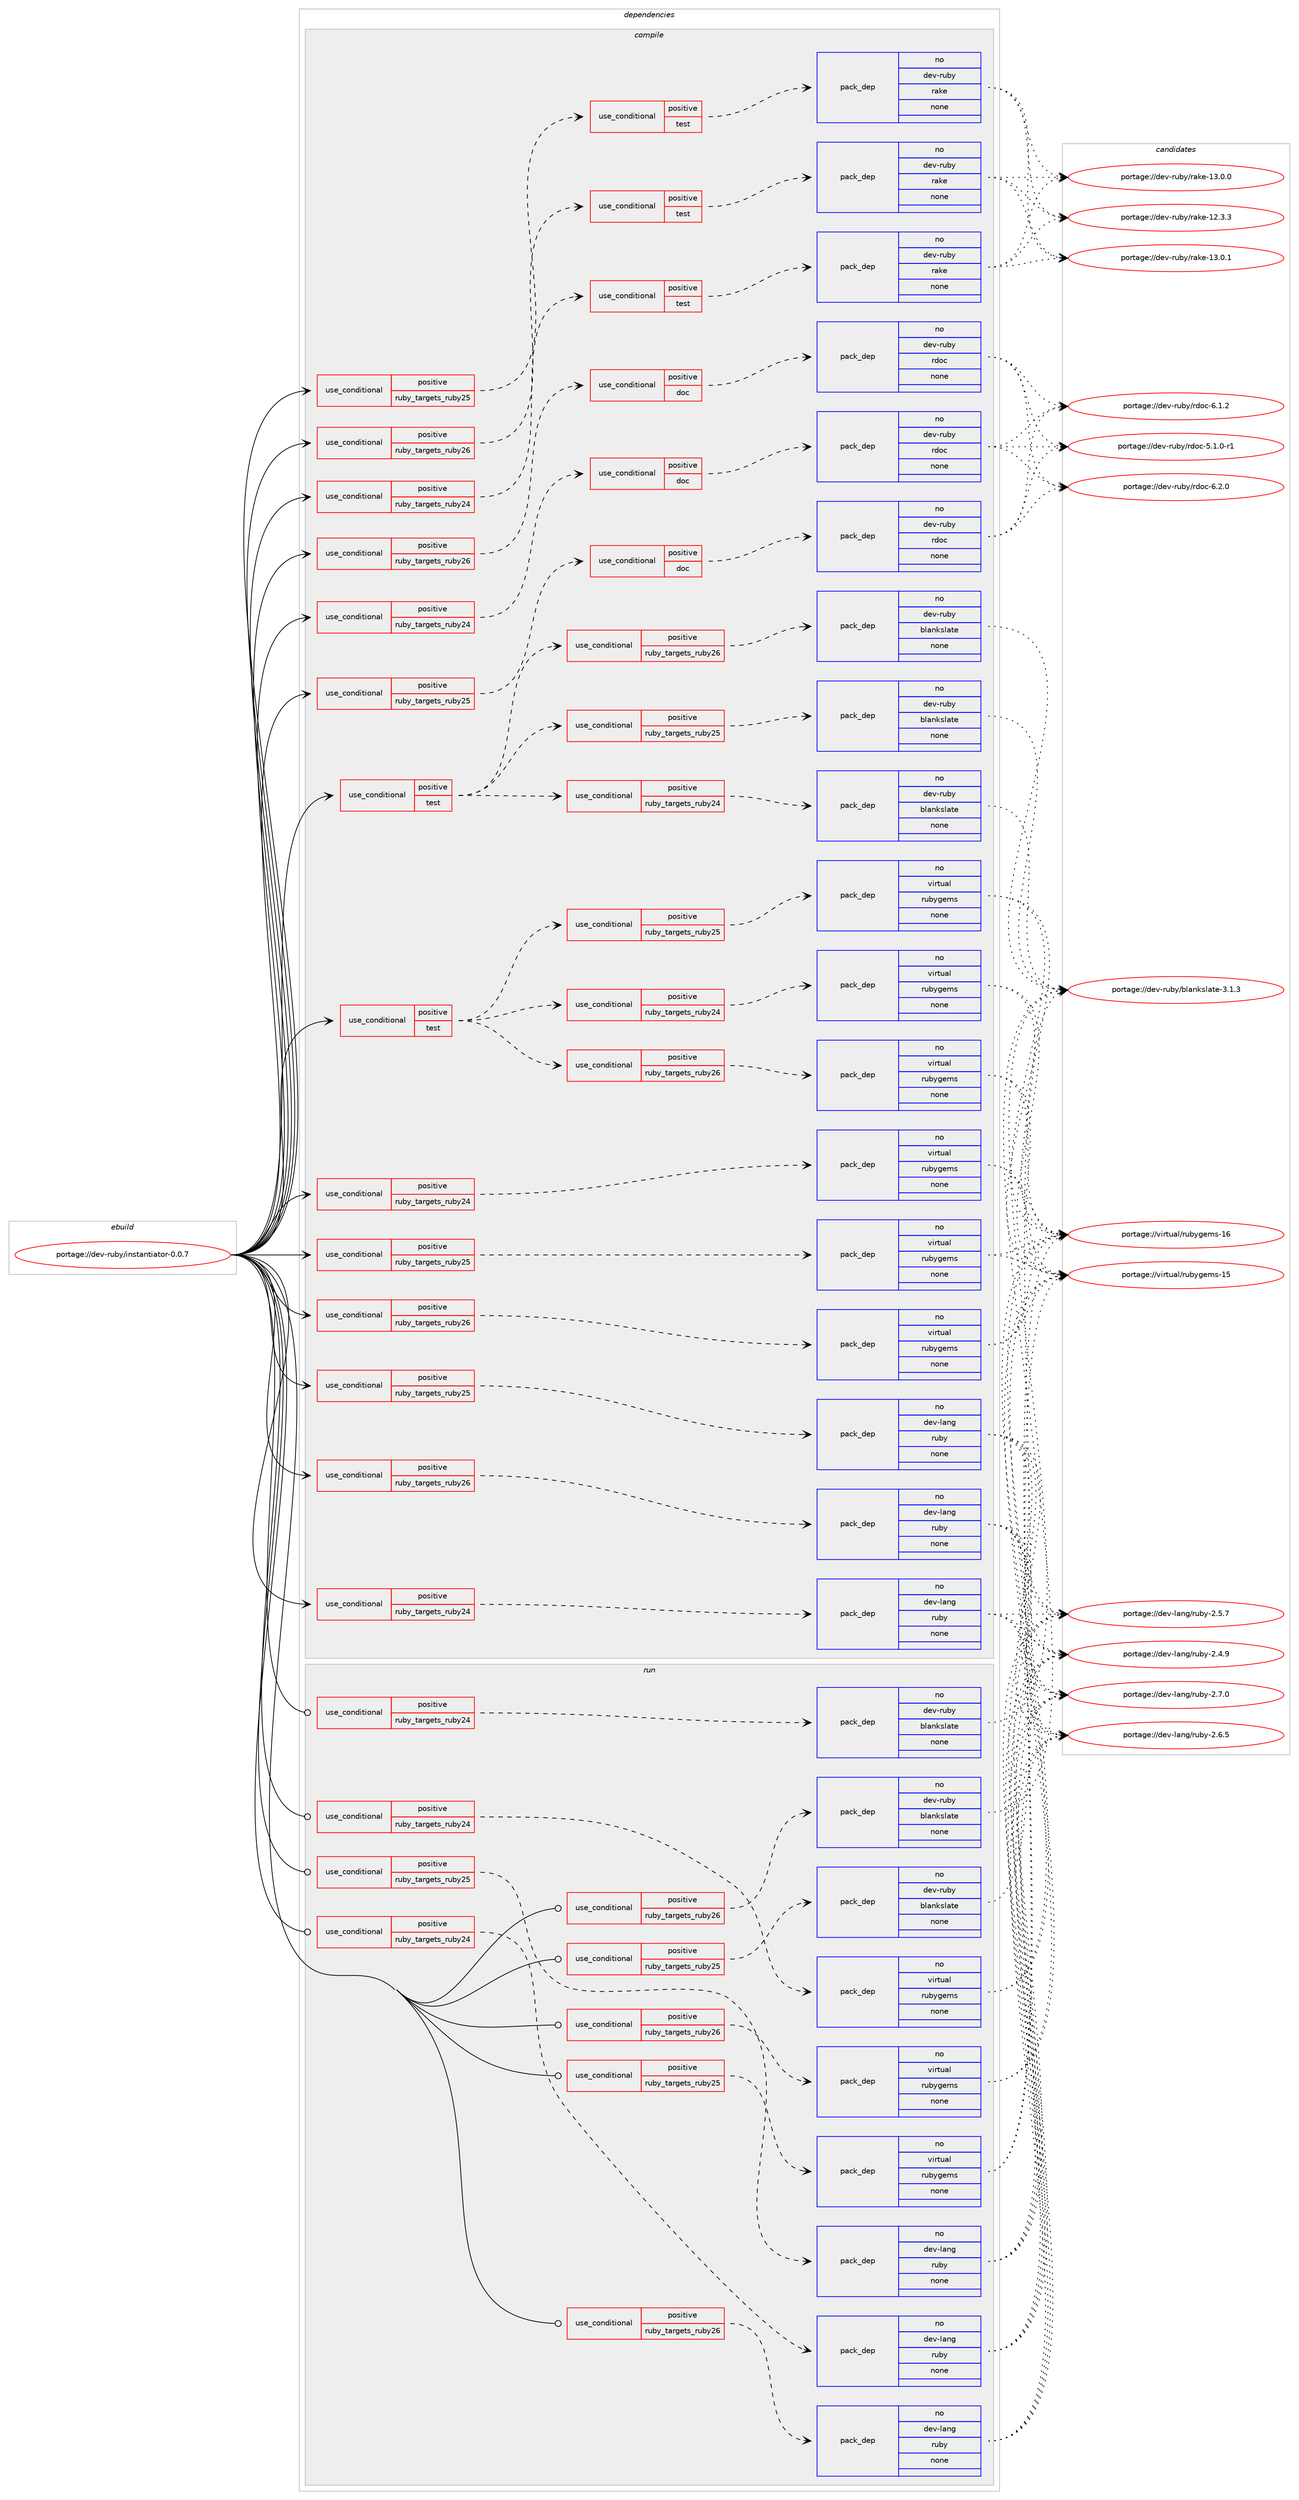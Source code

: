 digraph prolog {

# *************
# Graph options
# *************

newrank=true;
concentrate=true;
compound=true;
graph [rankdir=LR,fontname=Helvetica,fontsize=10,ranksep=1.5];#, ranksep=2.5, nodesep=0.2];
edge  [arrowhead=vee];
node  [fontname=Helvetica,fontsize=10];

# **********
# The ebuild
# **********

subgraph cluster_leftcol {
color=gray;
label=<<i>ebuild</i>>;
id [label="portage://dev-ruby/instantiator-0.0.7", color=red, width=4, href="../dev-ruby/instantiator-0.0.7.svg"];
}

# ****************
# The dependencies
# ****************

subgraph cluster_midcol {
color=gray;
label=<<i>dependencies</i>>;
subgraph cluster_compile {
fillcolor="#eeeeee";
style=filled;
label=<<i>compile</i>>;
subgraph cond84626 {
dependency350809 [label=<<TABLE BORDER="0" CELLBORDER="1" CELLSPACING="0" CELLPADDING="4"><TR><TD ROWSPAN="3" CELLPADDING="10">use_conditional</TD></TR><TR><TD>positive</TD></TR><TR><TD>ruby_targets_ruby24</TD></TR></TABLE>>, shape=none, color=red];
subgraph cond84627 {
dependency350810 [label=<<TABLE BORDER="0" CELLBORDER="1" CELLSPACING="0" CELLPADDING="4"><TR><TD ROWSPAN="3" CELLPADDING="10">use_conditional</TD></TR><TR><TD>positive</TD></TR><TR><TD>doc</TD></TR></TABLE>>, shape=none, color=red];
subgraph pack261376 {
dependency350811 [label=<<TABLE BORDER="0" CELLBORDER="1" CELLSPACING="0" CELLPADDING="4" WIDTH="220"><TR><TD ROWSPAN="6" CELLPADDING="30">pack_dep</TD></TR><TR><TD WIDTH="110">no</TD></TR><TR><TD>dev-ruby</TD></TR><TR><TD>rdoc</TD></TR><TR><TD>none</TD></TR><TR><TD></TD></TR></TABLE>>, shape=none, color=blue];
}
dependency350810:e -> dependency350811:w [weight=20,style="dashed",arrowhead="vee"];
}
dependency350809:e -> dependency350810:w [weight=20,style="dashed",arrowhead="vee"];
}
id:e -> dependency350809:w [weight=20,style="solid",arrowhead="vee"];
subgraph cond84628 {
dependency350812 [label=<<TABLE BORDER="0" CELLBORDER="1" CELLSPACING="0" CELLPADDING="4"><TR><TD ROWSPAN="3" CELLPADDING="10">use_conditional</TD></TR><TR><TD>positive</TD></TR><TR><TD>ruby_targets_ruby24</TD></TR></TABLE>>, shape=none, color=red];
subgraph cond84629 {
dependency350813 [label=<<TABLE BORDER="0" CELLBORDER="1" CELLSPACING="0" CELLPADDING="4"><TR><TD ROWSPAN="3" CELLPADDING="10">use_conditional</TD></TR><TR><TD>positive</TD></TR><TR><TD>test</TD></TR></TABLE>>, shape=none, color=red];
subgraph pack261377 {
dependency350814 [label=<<TABLE BORDER="0" CELLBORDER="1" CELLSPACING="0" CELLPADDING="4" WIDTH="220"><TR><TD ROWSPAN="6" CELLPADDING="30">pack_dep</TD></TR><TR><TD WIDTH="110">no</TD></TR><TR><TD>dev-ruby</TD></TR><TR><TD>rake</TD></TR><TR><TD>none</TD></TR><TR><TD></TD></TR></TABLE>>, shape=none, color=blue];
}
dependency350813:e -> dependency350814:w [weight=20,style="dashed",arrowhead="vee"];
}
dependency350812:e -> dependency350813:w [weight=20,style="dashed",arrowhead="vee"];
}
id:e -> dependency350812:w [weight=20,style="solid",arrowhead="vee"];
subgraph cond84630 {
dependency350815 [label=<<TABLE BORDER="0" CELLBORDER="1" CELLSPACING="0" CELLPADDING="4"><TR><TD ROWSPAN="3" CELLPADDING="10">use_conditional</TD></TR><TR><TD>positive</TD></TR><TR><TD>ruby_targets_ruby24</TD></TR></TABLE>>, shape=none, color=red];
subgraph pack261378 {
dependency350816 [label=<<TABLE BORDER="0" CELLBORDER="1" CELLSPACING="0" CELLPADDING="4" WIDTH="220"><TR><TD ROWSPAN="6" CELLPADDING="30">pack_dep</TD></TR><TR><TD WIDTH="110">no</TD></TR><TR><TD>dev-lang</TD></TR><TR><TD>ruby</TD></TR><TR><TD>none</TD></TR><TR><TD></TD></TR></TABLE>>, shape=none, color=blue];
}
dependency350815:e -> dependency350816:w [weight=20,style="dashed",arrowhead="vee"];
}
id:e -> dependency350815:w [weight=20,style="solid",arrowhead="vee"];
subgraph cond84631 {
dependency350817 [label=<<TABLE BORDER="0" CELLBORDER="1" CELLSPACING="0" CELLPADDING="4"><TR><TD ROWSPAN="3" CELLPADDING="10">use_conditional</TD></TR><TR><TD>positive</TD></TR><TR><TD>ruby_targets_ruby24</TD></TR></TABLE>>, shape=none, color=red];
subgraph pack261379 {
dependency350818 [label=<<TABLE BORDER="0" CELLBORDER="1" CELLSPACING="0" CELLPADDING="4" WIDTH="220"><TR><TD ROWSPAN="6" CELLPADDING="30">pack_dep</TD></TR><TR><TD WIDTH="110">no</TD></TR><TR><TD>virtual</TD></TR><TR><TD>rubygems</TD></TR><TR><TD>none</TD></TR><TR><TD></TD></TR></TABLE>>, shape=none, color=blue];
}
dependency350817:e -> dependency350818:w [weight=20,style="dashed",arrowhead="vee"];
}
id:e -> dependency350817:w [weight=20,style="solid",arrowhead="vee"];
subgraph cond84632 {
dependency350819 [label=<<TABLE BORDER="0" CELLBORDER="1" CELLSPACING="0" CELLPADDING="4"><TR><TD ROWSPAN="3" CELLPADDING="10">use_conditional</TD></TR><TR><TD>positive</TD></TR><TR><TD>ruby_targets_ruby25</TD></TR></TABLE>>, shape=none, color=red];
subgraph cond84633 {
dependency350820 [label=<<TABLE BORDER="0" CELLBORDER="1" CELLSPACING="0" CELLPADDING="4"><TR><TD ROWSPAN="3" CELLPADDING="10">use_conditional</TD></TR><TR><TD>positive</TD></TR><TR><TD>doc</TD></TR></TABLE>>, shape=none, color=red];
subgraph pack261380 {
dependency350821 [label=<<TABLE BORDER="0" CELLBORDER="1" CELLSPACING="0" CELLPADDING="4" WIDTH="220"><TR><TD ROWSPAN="6" CELLPADDING="30">pack_dep</TD></TR><TR><TD WIDTH="110">no</TD></TR><TR><TD>dev-ruby</TD></TR><TR><TD>rdoc</TD></TR><TR><TD>none</TD></TR><TR><TD></TD></TR></TABLE>>, shape=none, color=blue];
}
dependency350820:e -> dependency350821:w [weight=20,style="dashed",arrowhead="vee"];
}
dependency350819:e -> dependency350820:w [weight=20,style="dashed",arrowhead="vee"];
}
id:e -> dependency350819:w [weight=20,style="solid",arrowhead="vee"];
subgraph cond84634 {
dependency350822 [label=<<TABLE BORDER="0" CELLBORDER="1" CELLSPACING="0" CELLPADDING="4"><TR><TD ROWSPAN="3" CELLPADDING="10">use_conditional</TD></TR><TR><TD>positive</TD></TR><TR><TD>ruby_targets_ruby25</TD></TR></TABLE>>, shape=none, color=red];
subgraph cond84635 {
dependency350823 [label=<<TABLE BORDER="0" CELLBORDER="1" CELLSPACING="0" CELLPADDING="4"><TR><TD ROWSPAN="3" CELLPADDING="10">use_conditional</TD></TR><TR><TD>positive</TD></TR><TR><TD>test</TD></TR></TABLE>>, shape=none, color=red];
subgraph pack261381 {
dependency350824 [label=<<TABLE BORDER="0" CELLBORDER="1" CELLSPACING="0" CELLPADDING="4" WIDTH="220"><TR><TD ROWSPAN="6" CELLPADDING="30">pack_dep</TD></TR><TR><TD WIDTH="110">no</TD></TR><TR><TD>dev-ruby</TD></TR><TR><TD>rake</TD></TR><TR><TD>none</TD></TR><TR><TD></TD></TR></TABLE>>, shape=none, color=blue];
}
dependency350823:e -> dependency350824:w [weight=20,style="dashed",arrowhead="vee"];
}
dependency350822:e -> dependency350823:w [weight=20,style="dashed",arrowhead="vee"];
}
id:e -> dependency350822:w [weight=20,style="solid",arrowhead="vee"];
subgraph cond84636 {
dependency350825 [label=<<TABLE BORDER="0" CELLBORDER="1" CELLSPACING="0" CELLPADDING="4"><TR><TD ROWSPAN="3" CELLPADDING="10">use_conditional</TD></TR><TR><TD>positive</TD></TR><TR><TD>ruby_targets_ruby25</TD></TR></TABLE>>, shape=none, color=red];
subgraph pack261382 {
dependency350826 [label=<<TABLE BORDER="0" CELLBORDER="1" CELLSPACING="0" CELLPADDING="4" WIDTH="220"><TR><TD ROWSPAN="6" CELLPADDING="30">pack_dep</TD></TR><TR><TD WIDTH="110">no</TD></TR><TR><TD>dev-lang</TD></TR><TR><TD>ruby</TD></TR><TR><TD>none</TD></TR><TR><TD></TD></TR></TABLE>>, shape=none, color=blue];
}
dependency350825:e -> dependency350826:w [weight=20,style="dashed",arrowhead="vee"];
}
id:e -> dependency350825:w [weight=20,style="solid",arrowhead="vee"];
subgraph cond84637 {
dependency350827 [label=<<TABLE BORDER="0" CELLBORDER="1" CELLSPACING="0" CELLPADDING="4"><TR><TD ROWSPAN="3" CELLPADDING="10">use_conditional</TD></TR><TR><TD>positive</TD></TR><TR><TD>ruby_targets_ruby25</TD></TR></TABLE>>, shape=none, color=red];
subgraph pack261383 {
dependency350828 [label=<<TABLE BORDER="0" CELLBORDER="1" CELLSPACING="0" CELLPADDING="4" WIDTH="220"><TR><TD ROWSPAN="6" CELLPADDING="30">pack_dep</TD></TR><TR><TD WIDTH="110">no</TD></TR><TR><TD>virtual</TD></TR><TR><TD>rubygems</TD></TR><TR><TD>none</TD></TR><TR><TD></TD></TR></TABLE>>, shape=none, color=blue];
}
dependency350827:e -> dependency350828:w [weight=20,style="dashed",arrowhead="vee"];
}
id:e -> dependency350827:w [weight=20,style="solid",arrowhead="vee"];
subgraph cond84638 {
dependency350829 [label=<<TABLE BORDER="0" CELLBORDER="1" CELLSPACING="0" CELLPADDING="4"><TR><TD ROWSPAN="3" CELLPADDING="10">use_conditional</TD></TR><TR><TD>positive</TD></TR><TR><TD>ruby_targets_ruby26</TD></TR></TABLE>>, shape=none, color=red];
subgraph cond84639 {
dependency350830 [label=<<TABLE BORDER="0" CELLBORDER="1" CELLSPACING="0" CELLPADDING="4"><TR><TD ROWSPAN="3" CELLPADDING="10">use_conditional</TD></TR><TR><TD>positive</TD></TR><TR><TD>doc</TD></TR></TABLE>>, shape=none, color=red];
subgraph pack261384 {
dependency350831 [label=<<TABLE BORDER="0" CELLBORDER="1" CELLSPACING="0" CELLPADDING="4" WIDTH="220"><TR><TD ROWSPAN="6" CELLPADDING="30">pack_dep</TD></TR><TR><TD WIDTH="110">no</TD></TR><TR><TD>dev-ruby</TD></TR><TR><TD>rdoc</TD></TR><TR><TD>none</TD></TR><TR><TD></TD></TR></TABLE>>, shape=none, color=blue];
}
dependency350830:e -> dependency350831:w [weight=20,style="dashed",arrowhead="vee"];
}
dependency350829:e -> dependency350830:w [weight=20,style="dashed",arrowhead="vee"];
}
id:e -> dependency350829:w [weight=20,style="solid",arrowhead="vee"];
subgraph cond84640 {
dependency350832 [label=<<TABLE BORDER="0" CELLBORDER="1" CELLSPACING="0" CELLPADDING="4"><TR><TD ROWSPAN="3" CELLPADDING="10">use_conditional</TD></TR><TR><TD>positive</TD></TR><TR><TD>ruby_targets_ruby26</TD></TR></TABLE>>, shape=none, color=red];
subgraph cond84641 {
dependency350833 [label=<<TABLE BORDER="0" CELLBORDER="1" CELLSPACING="0" CELLPADDING="4"><TR><TD ROWSPAN="3" CELLPADDING="10">use_conditional</TD></TR><TR><TD>positive</TD></TR><TR><TD>test</TD></TR></TABLE>>, shape=none, color=red];
subgraph pack261385 {
dependency350834 [label=<<TABLE BORDER="0" CELLBORDER="1" CELLSPACING="0" CELLPADDING="4" WIDTH="220"><TR><TD ROWSPAN="6" CELLPADDING="30">pack_dep</TD></TR><TR><TD WIDTH="110">no</TD></TR><TR><TD>dev-ruby</TD></TR><TR><TD>rake</TD></TR><TR><TD>none</TD></TR><TR><TD></TD></TR></TABLE>>, shape=none, color=blue];
}
dependency350833:e -> dependency350834:w [weight=20,style="dashed",arrowhead="vee"];
}
dependency350832:e -> dependency350833:w [weight=20,style="dashed",arrowhead="vee"];
}
id:e -> dependency350832:w [weight=20,style="solid",arrowhead="vee"];
subgraph cond84642 {
dependency350835 [label=<<TABLE BORDER="0" CELLBORDER="1" CELLSPACING="0" CELLPADDING="4"><TR><TD ROWSPAN="3" CELLPADDING="10">use_conditional</TD></TR><TR><TD>positive</TD></TR><TR><TD>ruby_targets_ruby26</TD></TR></TABLE>>, shape=none, color=red];
subgraph pack261386 {
dependency350836 [label=<<TABLE BORDER="0" CELLBORDER="1" CELLSPACING="0" CELLPADDING="4" WIDTH="220"><TR><TD ROWSPAN="6" CELLPADDING="30">pack_dep</TD></TR><TR><TD WIDTH="110">no</TD></TR><TR><TD>dev-lang</TD></TR><TR><TD>ruby</TD></TR><TR><TD>none</TD></TR><TR><TD></TD></TR></TABLE>>, shape=none, color=blue];
}
dependency350835:e -> dependency350836:w [weight=20,style="dashed",arrowhead="vee"];
}
id:e -> dependency350835:w [weight=20,style="solid",arrowhead="vee"];
subgraph cond84643 {
dependency350837 [label=<<TABLE BORDER="0" CELLBORDER="1" CELLSPACING="0" CELLPADDING="4"><TR><TD ROWSPAN="3" CELLPADDING="10">use_conditional</TD></TR><TR><TD>positive</TD></TR><TR><TD>ruby_targets_ruby26</TD></TR></TABLE>>, shape=none, color=red];
subgraph pack261387 {
dependency350838 [label=<<TABLE BORDER="0" CELLBORDER="1" CELLSPACING="0" CELLPADDING="4" WIDTH="220"><TR><TD ROWSPAN="6" CELLPADDING="30">pack_dep</TD></TR><TR><TD WIDTH="110">no</TD></TR><TR><TD>virtual</TD></TR><TR><TD>rubygems</TD></TR><TR><TD>none</TD></TR><TR><TD></TD></TR></TABLE>>, shape=none, color=blue];
}
dependency350837:e -> dependency350838:w [weight=20,style="dashed",arrowhead="vee"];
}
id:e -> dependency350837:w [weight=20,style="solid",arrowhead="vee"];
subgraph cond84644 {
dependency350839 [label=<<TABLE BORDER="0" CELLBORDER="1" CELLSPACING="0" CELLPADDING="4"><TR><TD ROWSPAN="3" CELLPADDING="10">use_conditional</TD></TR><TR><TD>positive</TD></TR><TR><TD>test</TD></TR></TABLE>>, shape=none, color=red];
subgraph cond84645 {
dependency350840 [label=<<TABLE BORDER="0" CELLBORDER="1" CELLSPACING="0" CELLPADDING="4"><TR><TD ROWSPAN="3" CELLPADDING="10">use_conditional</TD></TR><TR><TD>positive</TD></TR><TR><TD>ruby_targets_ruby24</TD></TR></TABLE>>, shape=none, color=red];
subgraph pack261388 {
dependency350841 [label=<<TABLE BORDER="0" CELLBORDER="1" CELLSPACING="0" CELLPADDING="4" WIDTH="220"><TR><TD ROWSPAN="6" CELLPADDING="30">pack_dep</TD></TR><TR><TD WIDTH="110">no</TD></TR><TR><TD>dev-ruby</TD></TR><TR><TD>blankslate</TD></TR><TR><TD>none</TD></TR><TR><TD></TD></TR></TABLE>>, shape=none, color=blue];
}
dependency350840:e -> dependency350841:w [weight=20,style="dashed",arrowhead="vee"];
}
dependency350839:e -> dependency350840:w [weight=20,style="dashed",arrowhead="vee"];
subgraph cond84646 {
dependency350842 [label=<<TABLE BORDER="0" CELLBORDER="1" CELLSPACING="0" CELLPADDING="4"><TR><TD ROWSPAN="3" CELLPADDING="10">use_conditional</TD></TR><TR><TD>positive</TD></TR><TR><TD>ruby_targets_ruby25</TD></TR></TABLE>>, shape=none, color=red];
subgraph pack261389 {
dependency350843 [label=<<TABLE BORDER="0" CELLBORDER="1" CELLSPACING="0" CELLPADDING="4" WIDTH="220"><TR><TD ROWSPAN="6" CELLPADDING="30">pack_dep</TD></TR><TR><TD WIDTH="110">no</TD></TR><TR><TD>dev-ruby</TD></TR><TR><TD>blankslate</TD></TR><TR><TD>none</TD></TR><TR><TD></TD></TR></TABLE>>, shape=none, color=blue];
}
dependency350842:e -> dependency350843:w [weight=20,style="dashed",arrowhead="vee"];
}
dependency350839:e -> dependency350842:w [weight=20,style="dashed",arrowhead="vee"];
subgraph cond84647 {
dependency350844 [label=<<TABLE BORDER="0" CELLBORDER="1" CELLSPACING="0" CELLPADDING="4"><TR><TD ROWSPAN="3" CELLPADDING="10">use_conditional</TD></TR><TR><TD>positive</TD></TR><TR><TD>ruby_targets_ruby26</TD></TR></TABLE>>, shape=none, color=red];
subgraph pack261390 {
dependency350845 [label=<<TABLE BORDER="0" CELLBORDER="1" CELLSPACING="0" CELLPADDING="4" WIDTH="220"><TR><TD ROWSPAN="6" CELLPADDING="30">pack_dep</TD></TR><TR><TD WIDTH="110">no</TD></TR><TR><TD>dev-ruby</TD></TR><TR><TD>blankslate</TD></TR><TR><TD>none</TD></TR><TR><TD></TD></TR></TABLE>>, shape=none, color=blue];
}
dependency350844:e -> dependency350845:w [weight=20,style="dashed",arrowhead="vee"];
}
dependency350839:e -> dependency350844:w [weight=20,style="dashed",arrowhead="vee"];
}
id:e -> dependency350839:w [weight=20,style="solid",arrowhead="vee"];
subgraph cond84648 {
dependency350846 [label=<<TABLE BORDER="0" CELLBORDER="1" CELLSPACING="0" CELLPADDING="4"><TR><TD ROWSPAN="3" CELLPADDING="10">use_conditional</TD></TR><TR><TD>positive</TD></TR><TR><TD>test</TD></TR></TABLE>>, shape=none, color=red];
subgraph cond84649 {
dependency350847 [label=<<TABLE BORDER="0" CELLBORDER="1" CELLSPACING="0" CELLPADDING="4"><TR><TD ROWSPAN="3" CELLPADDING="10">use_conditional</TD></TR><TR><TD>positive</TD></TR><TR><TD>ruby_targets_ruby24</TD></TR></TABLE>>, shape=none, color=red];
subgraph pack261391 {
dependency350848 [label=<<TABLE BORDER="0" CELLBORDER="1" CELLSPACING="0" CELLPADDING="4" WIDTH="220"><TR><TD ROWSPAN="6" CELLPADDING="30">pack_dep</TD></TR><TR><TD WIDTH="110">no</TD></TR><TR><TD>virtual</TD></TR><TR><TD>rubygems</TD></TR><TR><TD>none</TD></TR><TR><TD></TD></TR></TABLE>>, shape=none, color=blue];
}
dependency350847:e -> dependency350848:w [weight=20,style="dashed",arrowhead="vee"];
}
dependency350846:e -> dependency350847:w [weight=20,style="dashed",arrowhead="vee"];
subgraph cond84650 {
dependency350849 [label=<<TABLE BORDER="0" CELLBORDER="1" CELLSPACING="0" CELLPADDING="4"><TR><TD ROWSPAN="3" CELLPADDING="10">use_conditional</TD></TR><TR><TD>positive</TD></TR><TR><TD>ruby_targets_ruby25</TD></TR></TABLE>>, shape=none, color=red];
subgraph pack261392 {
dependency350850 [label=<<TABLE BORDER="0" CELLBORDER="1" CELLSPACING="0" CELLPADDING="4" WIDTH="220"><TR><TD ROWSPAN="6" CELLPADDING="30">pack_dep</TD></TR><TR><TD WIDTH="110">no</TD></TR><TR><TD>virtual</TD></TR><TR><TD>rubygems</TD></TR><TR><TD>none</TD></TR><TR><TD></TD></TR></TABLE>>, shape=none, color=blue];
}
dependency350849:e -> dependency350850:w [weight=20,style="dashed",arrowhead="vee"];
}
dependency350846:e -> dependency350849:w [weight=20,style="dashed",arrowhead="vee"];
subgraph cond84651 {
dependency350851 [label=<<TABLE BORDER="0" CELLBORDER="1" CELLSPACING="0" CELLPADDING="4"><TR><TD ROWSPAN="3" CELLPADDING="10">use_conditional</TD></TR><TR><TD>positive</TD></TR><TR><TD>ruby_targets_ruby26</TD></TR></TABLE>>, shape=none, color=red];
subgraph pack261393 {
dependency350852 [label=<<TABLE BORDER="0" CELLBORDER="1" CELLSPACING="0" CELLPADDING="4" WIDTH="220"><TR><TD ROWSPAN="6" CELLPADDING="30">pack_dep</TD></TR><TR><TD WIDTH="110">no</TD></TR><TR><TD>virtual</TD></TR><TR><TD>rubygems</TD></TR><TR><TD>none</TD></TR><TR><TD></TD></TR></TABLE>>, shape=none, color=blue];
}
dependency350851:e -> dependency350852:w [weight=20,style="dashed",arrowhead="vee"];
}
dependency350846:e -> dependency350851:w [weight=20,style="dashed",arrowhead="vee"];
}
id:e -> dependency350846:w [weight=20,style="solid",arrowhead="vee"];
}
subgraph cluster_compileandrun {
fillcolor="#eeeeee";
style=filled;
label=<<i>compile and run</i>>;
}
subgraph cluster_run {
fillcolor="#eeeeee";
style=filled;
label=<<i>run</i>>;
subgraph cond84652 {
dependency350853 [label=<<TABLE BORDER="0" CELLBORDER="1" CELLSPACING="0" CELLPADDING="4"><TR><TD ROWSPAN="3" CELLPADDING="10">use_conditional</TD></TR><TR><TD>positive</TD></TR><TR><TD>ruby_targets_ruby24</TD></TR></TABLE>>, shape=none, color=red];
subgraph pack261394 {
dependency350854 [label=<<TABLE BORDER="0" CELLBORDER="1" CELLSPACING="0" CELLPADDING="4" WIDTH="220"><TR><TD ROWSPAN="6" CELLPADDING="30">pack_dep</TD></TR><TR><TD WIDTH="110">no</TD></TR><TR><TD>dev-lang</TD></TR><TR><TD>ruby</TD></TR><TR><TD>none</TD></TR><TR><TD></TD></TR></TABLE>>, shape=none, color=blue];
}
dependency350853:e -> dependency350854:w [weight=20,style="dashed",arrowhead="vee"];
}
id:e -> dependency350853:w [weight=20,style="solid",arrowhead="odot"];
subgraph cond84653 {
dependency350855 [label=<<TABLE BORDER="0" CELLBORDER="1" CELLSPACING="0" CELLPADDING="4"><TR><TD ROWSPAN="3" CELLPADDING="10">use_conditional</TD></TR><TR><TD>positive</TD></TR><TR><TD>ruby_targets_ruby24</TD></TR></TABLE>>, shape=none, color=red];
subgraph pack261395 {
dependency350856 [label=<<TABLE BORDER="0" CELLBORDER="1" CELLSPACING="0" CELLPADDING="4" WIDTH="220"><TR><TD ROWSPAN="6" CELLPADDING="30">pack_dep</TD></TR><TR><TD WIDTH="110">no</TD></TR><TR><TD>dev-ruby</TD></TR><TR><TD>blankslate</TD></TR><TR><TD>none</TD></TR><TR><TD></TD></TR></TABLE>>, shape=none, color=blue];
}
dependency350855:e -> dependency350856:w [weight=20,style="dashed",arrowhead="vee"];
}
id:e -> dependency350855:w [weight=20,style="solid",arrowhead="odot"];
subgraph cond84654 {
dependency350857 [label=<<TABLE BORDER="0" CELLBORDER="1" CELLSPACING="0" CELLPADDING="4"><TR><TD ROWSPAN="3" CELLPADDING="10">use_conditional</TD></TR><TR><TD>positive</TD></TR><TR><TD>ruby_targets_ruby24</TD></TR></TABLE>>, shape=none, color=red];
subgraph pack261396 {
dependency350858 [label=<<TABLE BORDER="0" CELLBORDER="1" CELLSPACING="0" CELLPADDING="4" WIDTH="220"><TR><TD ROWSPAN="6" CELLPADDING="30">pack_dep</TD></TR><TR><TD WIDTH="110">no</TD></TR><TR><TD>virtual</TD></TR><TR><TD>rubygems</TD></TR><TR><TD>none</TD></TR><TR><TD></TD></TR></TABLE>>, shape=none, color=blue];
}
dependency350857:e -> dependency350858:w [weight=20,style="dashed",arrowhead="vee"];
}
id:e -> dependency350857:w [weight=20,style="solid",arrowhead="odot"];
subgraph cond84655 {
dependency350859 [label=<<TABLE BORDER="0" CELLBORDER="1" CELLSPACING="0" CELLPADDING="4"><TR><TD ROWSPAN="3" CELLPADDING="10">use_conditional</TD></TR><TR><TD>positive</TD></TR><TR><TD>ruby_targets_ruby25</TD></TR></TABLE>>, shape=none, color=red];
subgraph pack261397 {
dependency350860 [label=<<TABLE BORDER="0" CELLBORDER="1" CELLSPACING="0" CELLPADDING="4" WIDTH="220"><TR><TD ROWSPAN="6" CELLPADDING="30">pack_dep</TD></TR><TR><TD WIDTH="110">no</TD></TR><TR><TD>dev-lang</TD></TR><TR><TD>ruby</TD></TR><TR><TD>none</TD></TR><TR><TD></TD></TR></TABLE>>, shape=none, color=blue];
}
dependency350859:e -> dependency350860:w [weight=20,style="dashed",arrowhead="vee"];
}
id:e -> dependency350859:w [weight=20,style="solid",arrowhead="odot"];
subgraph cond84656 {
dependency350861 [label=<<TABLE BORDER="0" CELLBORDER="1" CELLSPACING="0" CELLPADDING="4"><TR><TD ROWSPAN="3" CELLPADDING="10">use_conditional</TD></TR><TR><TD>positive</TD></TR><TR><TD>ruby_targets_ruby25</TD></TR></TABLE>>, shape=none, color=red];
subgraph pack261398 {
dependency350862 [label=<<TABLE BORDER="0" CELLBORDER="1" CELLSPACING="0" CELLPADDING="4" WIDTH="220"><TR><TD ROWSPAN="6" CELLPADDING="30">pack_dep</TD></TR><TR><TD WIDTH="110">no</TD></TR><TR><TD>dev-ruby</TD></TR><TR><TD>blankslate</TD></TR><TR><TD>none</TD></TR><TR><TD></TD></TR></TABLE>>, shape=none, color=blue];
}
dependency350861:e -> dependency350862:w [weight=20,style="dashed",arrowhead="vee"];
}
id:e -> dependency350861:w [weight=20,style="solid",arrowhead="odot"];
subgraph cond84657 {
dependency350863 [label=<<TABLE BORDER="0" CELLBORDER="1" CELLSPACING="0" CELLPADDING="4"><TR><TD ROWSPAN="3" CELLPADDING="10">use_conditional</TD></TR><TR><TD>positive</TD></TR><TR><TD>ruby_targets_ruby25</TD></TR></TABLE>>, shape=none, color=red];
subgraph pack261399 {
dependency350864 [label=<<TABLE BORDER="0" CELLBORDER="1" CELLSPACING="0" CELLPADDING="4" WIDTH="220"><TR><TD ROWSPAN="6" CELLPADDING="30">pack_dep</TD></TR><TR><TD WIDTH="110">no</TD></TR><TR><TD>virtual</TD></TR><TR><TD>rubygems</TD></TR><TR><TD>none</TD></TR><TR><TD></TD></TR></TABLE>>, shape=none, color=blue];
}
dependency350863:e -> dependency350864:w [weight=20,style="dashed",arrowhead="vee"];
}
id:e -> dependency350863:w [weight=20,style="solid",arrowhead="odot"];
subgraph cond84658 {
dependency350865 [label=<<TABLE BORDER="0" CELLBORDER="1" CELLSPACING="0" CELLPADDING="4"><TR><TD ROWSPAN="3" CELLPADDING="10">use_conditional</TD></TR><TR><TD>positive</TD></TR><TR><TD>ruby_targets_ruby26</TD></TR></TABLE>>, shape=none, color=red];
subgraph pack261400 {
dependency350866 [label=<<TABLE BORDER="0" CELLBORDER="1" CELLSPACING="0" CELLPADDING="4" WIDTH="220"><TR><TD ROWSPAN="6" CELLPADDING="30">pack_dep</TD></TR><TR><TD WIDTH="110">no</TD></TR><TR><TD>dev-lang</TD></TR><TR><TD>ruby</TD></TR><TR><TD>none</TD></TR><TR><TD></TD></TR></TABLE>>, shape=none, color=blue];
}
dependency350865:e -> dependency350866:w [weight=20,style="dashed",arrowhead="vee"];
}
id:e -> dependency350865:w [weight=20,style="solid",arrowhead="odot"];
subgraph cond84659 {
dependency350867 [label=<<TABLE BORDER="0" CELLBORDER="1" CELLSPACING="0" CELLPADDING="4"><TR><TD ROWSPAN="3" CELLPADDING="10">use_conditional</TD></TR><TR><TD>positive</TD></TR><TR><TD>ruby_targets_ruby26</TD></TR></TABLE>>, shape=none, color=red];
subgraph pack261401 {
dependency350868 [label=<<TABLE BORDER="0" CELLBORDER="1" CELLSPACING="0" CELLPADDING="4" WIDTH="220"><TR><TD ROWSPAN="6" CELLPADDING="30">pack_dep</TD></TR><TR><TD WIDTH="110">no</TD></TR><TR><TD>dev-ruby</TD></TR><TR><TD>blankslate</TD></TR><TR><TD>none</TD></TR><TR><TD></TD></TR></TABLE>>, shape=none, color=blue];
}
dependency350867:e -> dependency350868:w [weight=20,style="dashed",arrowhead="vee"];
}
id:e -> dependency350867:w [weight=20,style="solid",arrowhead="odot"];
subgraph cond84660 {
dependency350869 [label=<<TABLE BORDER="0" CELLBORDER="1" CELLSPACING="0" CELLPADDING="4"><TR><TD ROWSPAN="3" CELLPADDING="10">use_conditional</TD></TR><TR><TD>positive</TD></TR><TR><TD>ruby_targets_ruby26</TD></TR></TABLE>>, shape=none, color=red];
subgraph pack261402 {
dependency350870 [label=<<TABLE BORDER="0" CELLBORDER="1" CELLSPACING="0" CELLPADDING="4" WIDTH="220"><TR><TD ROWSPAN="6" CELLPADDING="30">pack_dep</TD></TR><TR><TD WIDTH="110">no</TD></TR><TR><TD>virtual</TD></TR><TR><TD>rubygems</TD></TR><TR><TD>none</TD></TR><TR><TD></TD></TR></TABLE>>, shape=none, color=blue];
}
dependency350869:e -> dependency350870:w [weight=20,style="dashed",arrowhead="vee"];
}
id:e -> dependency350869:w [weight=20,style="solid",arrowhead="odot"];
}
}

# **************
# The candidates
# **************

subgraph cluster_choices {
rank=same;
color=gray;
label=<<i>candidates</i>>;

subgraph choice261376 {
color=black;
nodesep=1;
choice10010111845114117981214711410011199455446504648 [label="portage://dev-ruby/rdoc-6.2.0", color=red, width=4,href="../dev-ruby/rdoc-6.2.0.svg"];
choice10010111845114117981214711410011199455446494650 [label="portage://dev-ruby/rdoc-6.1.2", color=red, width=4,href="../dev-ruby/rdoc-6.1.2.svg"];
choice100101118451141179812147114100111994553464946484511449 [label="portage://dev-ruby/rdoc-5.1.0-r1", color=red, width=4,href="../dev-ruby/rdoc-5.1.0-r1.svg"];
dependency350811:e -> choice10010111845114117981214711410011199455446504648:w [style=dotted,weight="100"];
dependency350811:e -> choice10010111845114117981214711410011199455446494650:w [style=dotted,weight="100"];
dependency350811:e -> choice100101118451141179812147114100111994553464946484511449:w [style=dotted,weight="100"];
}
subgraph choice261377 {
color=black;
nodesep=1;
choice1001011184511411798121471149710710145495146484649 [label="portage://dev-ruby/rake-13.0.1", color=red, width=4,href="../dev-ruby/rake-13.0.1.svg"];
choice1001011184511411798121471149710710145495146484648 [label="portage://dev-ruby/rake-13.0.0", color=red, width=4,href="../dev-ruby/rake-13.0.0.svg"];
choice1001011184511411798121471149710710145495046514651 [label="portage://dev-ruby/rake-12.3.3", color=red, width=4,href="../dev-ruby/rake-12.3.3.svg"];
dependency350814:e -> choice1001011184511411798121471149710710145495146484649:w [style=dotted,weight="100"];
dependency350814:e -> choice1001011184511411798121471149710710145495146484648:w [style=dotted,weight="100"];
dependency350814:e -> choice1001011184511411798121471149710710145495046514651:w [style=dotted,weight="100"];
}
subgraph choice261378 {
color=black;
nodesep=1;
choice10010111845108971101034711411798121455046554648 [label="portage://dev-lang/ruby-2.7.0", color=red, width=4,href="../dev-lang/ruby-2.7.0.svg"];
choice10010111845108971101034711411798121455046544653 [label="portage://dev-lang/ruby-2.6.5", color=red, width=4,href="../dev-lang/ruby-2.6.5.svg"];
choice10010111845108971101034711411798121455046534655 [label="portage://dev-lang/ruby-2.5.7", color=red, width=4,href="../dev-lang/ruby-2.5.7.svg"];
choice10010111845108971101034711411798121455046524657 [label="portage://dev-lang/ruby-2.4.9", color=red, width=4,href="../dev-lang/ruby-2.4.9.svg"];
dependency350816:e -> choice10010111845108971101034711411798121455046554648:w [style=dotted,weight="100"];
dependency350816:e -> choice10010111845108971101034711411798121455046544653:w [style=dotted,weight="100"];
dependency350816:e -> choice10010111845108971101034711411798121455046534655:w [style=dotted,weight="100"];
dependency350816:e -> choice10010111845108971101034711411798121455046524657:w [style=dotted,weight="100"];
}
subgraph choice261379 {
color=black;
nodesep=1;
choice118105114116117971084711411798121103101109115454954 [label="portage://virtual/rubygems-16", color=red, width=4,href="../virtual/rubygems-16.svg"];
choice118105114116117971084711411798121103101109115454953 [label="portage://virtual/rubygems-15", color=red, width=4,href="../virtual/rubygems-15.svg"];
dependency350818:e -> choice118105114116117971084711411798121103101109115454954:w [style=dotted,weight="100"];
dependency350818:e -> choice118105114116117971084711411798121103101109115454953:w [style=dotted,weight="100"];
}
subgraph choice261380 {
color=black;
nodesep=1;
choice10010111845114117981214711410011199455446504648 [label="portage://dev-ruby/rdoc-6.2.0", color=red, width=4,href="../dev-ruby/rdoc-6.2.0.svg"];
choice10010111845114117981214711410011199455446494650 [label="portage://dev-ruby/rdoc-6.1.2", color=red, width=4,href="../dev-ruby/rdoc-6.1.2.svg"];
choice100101118451141179812147114100111994553464946484511449 [label="portage://dev-ruby/rdoc-5.1.0-r1", color=red, width=4,href="../dev-ruby/rdoc-5.1.0-r1.svg"];
dependency350821:e -> choice10010111845114117981214711410011199455446504648:w [style=dotted,weight="100"];
dependency350821:e -> choice10010111845114117981214711410011199455446494650:w [style=dotted,weight="100"];
dependency350821:e -> choice100101118451141179812147114100111994553464946484511449:w [style=dotted,weight="100"];
}
subgraph choice261381 {
color=black;
nodesep=1;
choice1001011184511411798121471149710710145495146484649 [label="portage://dev-ruby/rake-13.0.1", color=red, width=4,href="../dev-ruby/rake-13.0.1.svg"];
choice1001011184511411798121471149710710145495146484648 [label="portage://dev-ruby/rake-13.0.0", color=red, width=4,href="../dev-ruby/rake-13.0.0.svg"];
choice1001011184511411798121471149710710145495046514651 [label="portage://dev-ruby/rake-12.3.3", color=red, width=4,href="../dev-ruby/rake-12.3.3.svg"];
dependency350824:e -> choice1001011184511411798121471149710710145495146484649:w [style=dotted,weight="100"];
dependency350824:e -> choice1001011184511411798121471149710710145495146484648:w [style=dotted,weight="100"];
dependency350824:e -> choice1001011184511411798121471149710710145495046514651:w [style=dotted,weight="100"];
}
subgraph choice261382 {
color=black;
nodesep=1;
choice10010111845108971101034711411798121455046554648 [label="portage://dev-lang/ruby-2.7.0", color=red, width=4,href="../dev-lang/ruby-2.7.0.svg"];
choice10010111845108971101034711411798121455046544653 [label="portage://dev-lang/ruby-2.6.5", color=red, width=4,href="../dev-lang/ruby-2.6.5.svg"];
choice10010111845108971101034711411798121455046534655 [label="portage://dev-lang/ruby-2.5.7", color=red, width=4,href="../dev-lang/ruby-2.5.7.svg"];
choice10010111845108971101034711411798121455046524657 [label="portage://dev-lang/ruby-2.4.9", color=red, width=4,href="../dev-lang/ruby-2.4.9.svg"];
dependency350826:e -> choice10010111845108971101034711411798121455046554648:w [style=dotted,weight="100"];
dependency350826:e -> choice10010111845108971101034711411798121455046544653:w [style=dotted,weight="100"];
dependency350826:e -> choice10010111845108971101034711411798121455046534655:w [style=dotted,weight="100"];
dependency350826:e -> choice10010111845108971101034711411798121455046524657:w [style=dotted,weight="100"];
}
subgraph choice261383 {
color=black;
nodesep=1;
choice118105114116117971084711411798121103101109115454954 [label="portage://virtual/rubygems-16", color=red, width=4,href="../virtual/rubygems-16.svg"];
choice118105114116117971084711411798121103101109115454953 [label="portage://virtual/rubygems-15", color=red, width=4,href="../virtual/rubygems-15.svg"];
dependency350828:e -> choice118105114116117971084711411798121103101109115454954:w [style=dotted,weight="100"];
dependency350828:e -> choice118105114116117971084711411798121103101109115454953:w [style=dotted,weight="100"];
}
subgraph choice261384 {
color=black;
nodesep=1;
choice10010111845114117981214711410011199455446504648 [label="portage://dev-ruby/rdoc-6.2.0", color=red, width=4,href="../dev-ruby/rdoc-6.2.0.svg"];
choice10010111845114117981214711410011199455446494650 [label="portage://dev-ruby/rdoc-6.1.2", color=red, width=4,href="../dev-ruby/rdoc-6.1.2.svg"];
choice100101118451141179812147114100111994553464946484511449 [label="portage://dev-ruby/rdoc-5.1.0-r1", color=red, width=4,href="../dev-ruby/rdoc-5.1.0-r1.svg"];
dependency350831:e -> choice10010111845114117981214711410011199455446504648:w [style=dotted,weight="100"];
dependency350831:e -> choice10010111845114117981214711410011199455446494650:w [style=dotted,weight="100"];
dependency350831:e -> choice100101118451141179812147114100111994553464946484511449:w [style=dotted,weight="100"];
}
subgraph choice261385 {
color=black;
nodesep=1;
choice1001011184511411798121471149710710145495146484649 [label="portage://dev-ruby/rake-13.0.1", color=red, width=4,href="../dev-ruby/rake-13.0.1.svg"];
choice1001011184511411798121471149710710145495146484648 [label="portage://dev-ruby/rake-13.0.0", color=red, width=4,href="../dev-ruby/rake-13.0.0.svg"];
choice1001011184511411798121471149710710145495046514651 [label="portage://dev-ruby/rake-12.3.3", color=red, width=4,href="../dev-ruby/rake-12.3.3.svg"];
dependency350834:e -> choice1001011184511411798121471149710710145495146484649:w [style=dotted,weight="100"];
dependency350834:e -> choice1001011184511411798121471149710710145495146484648:w [style=dotted,weight="100"];
dependency350834:e -> choice1001011184511411798121471149710710145495046514651:w [style=dotted,weight="100"];
}
subgraph choice261386 {
color=black;
nodesep=1;
choice10010111845108971101034711411798121455046554648 [label="portage://dev-lang/ruby-2.7.0", color=red, width=4,href="../dev-lang/ruby-2.7.0.svg"];
choice10010111845108971101034711411798121455046544653 [label="portage://dev-lang/ruby-2.6.5", color=red, width=4,href="../dev-lang/ruby-2.6.5.svg"];
choice10010111845108971101034711411798121455046534655 [label="portage://dev-lang/ruby-2.5.7", color=red, width=4,href="../dev-lang/ruby-2.5.7.svg"];
choice10010111845108971101034711411798121455046524657 [label="portage://dev-lang/ruby-2.4.9", color=red, width=4,href="../dev-lang/ruby-2.4.9.svg"];
dependency350836:e -> choice10010111845108971101034711411798121455046554648:w [style=dotted,weight="100"];
dependency350836:e -> choice10010111845108971101034711411798121455046544653:w [style=dotted,weight="100"];
dependency350836:e -> choice10010111845108971101034711411798121455046534655:w [style=dotted,weight="100"];
dependency350836:e -> choice10010111845108971101034711411798121455046524657:w [style=dotted,weight="100"];
}
subgraph choice261387 {
color=black;
nodesep=1;
choice118105114116117971084711411798121103101109115454954 [label="portage://virtual/rubygems-16", color=red, width=4,href="../virtual/rubygems-16.svg"];
choice118105114116117971084711411798121103101109115454953 [label="portage://virtual/rubygems-15", color=red, width=4,href="../virtual/rubygems-15.svg"];
dependency350838:e -> choice118105114116117971084711411798121103101109115454954:w [style=dotted,weight="100"];
dependency350838:e -> choice118105114116117971084711411798121103101109115454953:w [style=dotted,weight="100"];
}
subgraph choice261388 {
color=black;
nodesep=1;
choice100101118451141179812147981089711010711510897116101455146494651 [label="portage://dev-ruby/blankslate-3.1.3", color=red, width=4,href="../dev-ruby/blankslate-3.1.3.svg"];
dependency350841:e -> choice100101118451141179812147981089711010711510897116101455146494651:w [style=dotted,weight="100"];
}
subgraph choice261389 {
color=black;
nodesep=1;
choice100101118451141179812147981089711010711510897116101455146494651 [label="portage://dev-ruby/blankslate-3.1.3", color=red, width=4,href="../dev-ruby/blankslate-3.1.3.svg"];
dependency350843:e -> choice100101118451141179812147981089711010711510897116101455146494651:w [style=dotted,weight="100"];
}
subgraph choice261390 {
color=black;
nodesep=1;
choice100101118451141179812147981089711010711510897116101455146494651 [label="portage://dev-ruby/blankslate-3.1.3", color=red, width=4,href="../dev-ruby/blankslate-3.1.3.svg"];
dependency350845:e -> choice100101118451141179812147981089711010711510897116101455146494651:w [style=dotted,weight="100"];
}
subgraph choice261391 {
color=black;
nodesep=1;
choice118105114116117971084711411798121103101109115454954 [label="portage://virtual/rubygems-16", color=red, width=4,href="../virtual/rubygems-16.svg"];
choice118105114116117971084711411798121103101109115454953 [label="portage://virtual/rubygems-15", color=red, width=4,href="../virtual/rubygems-15.svg"];
dependency350848:e -> choice118105114116117971084711411798121103101109115454954:w [style=dotted,weight="100"];
dependency350848:e -> choice118105114116117971084711411798121103101109115454953:w [style=dotted,weight="100"];
}
subgraph choice261392 {
color=black;
nodesep=1;
choice118105114116117971084711411798121103101109115454954 [label="portage://virtual/rubygems-16", color=red, width=4,href="../virtual/rubygems-16.svg"];
choice118105114116117971084711411798121103101109115454953 [label="portage://virtual/rubygems-15", color=red, width=4,href="../virtual/rubygems-15.svg"];
dependency350850:e -> choice118105114116117971084711411798121103101109115454954:w [style=dotted,weight="100"];
dependency350850:e -> choice118105114116117971084711411798121103101109115454953:w [style=dotted,weight="100"];
}
subgraph choice261393 {
color=black;
nodesep=1;
choice118105114116117971084711411798121103101109115454954 [label="portage://virtual/rubygems-16", color=red, width=4,href="../virtual/rubygems-16.svg"];
choice118105114116117971084711411798121103101109115454953 [label="portage://virtual/rubygems-15", color=red, width=4,href="../virtual/rubygems-15.svg"];
dependency350852:e -> choice118105114116117971084711411798121103101109115454954:w [style=dotted,weight="100"];
dependency350852:e -> choice118105114116117971084711411798121103101109115454953:w [style=dotted,weight="100"];
}
subgraph choice261394 {
color=black;
nodesep=1;
choice10010111845108971101034711411798121455046554648 [label="portage://dev-lang/ruby-2.7.0", color=red, width=4,href="../dev-lang/ruby-2.7.0.svg"];
choice10010111845108971101034711411798121455046544653 [label="portage://dev-lang/ruby-2.6.5", color=red, width=4,href="../dev-lang/ruby-2.6.5.svg"];
choice10010111845108971101034711411798121455046534655 [label="portage://dev-lang/ruby-2.5.7", color=red, width=4,href="../dev-lang/ruby-2.5.7.svg"];
choice10010111845108971101034711411798121455046524657 [label="portage://dev-lang/ruby-2.4.9", color=red, width=4,href="../dev-lang/ruby-2.4.9.svg"];
dependency350854:e -> choice10010111845108971101034711411798121455046554648:w [style=dotted,weight="100"];
dependency350854:e -> choice10010111845108971101034711411798121455046544653:w [style=dotted,weight="100"];
dependency350854:e -> choice10010111845108971101034711411798121455046534655:w [style=dotted,weight="100"];
dependency350854:e -> choice10010111845108971101034711411798121455046524657:w [style=dotted,weight="100"];
}
subgraph choice261395 {
color=black;
nodesep=1;
choice100101118451141179812147981089711010711510897116101455146494651 [label="portage://dev-ruby/blankslate-3.1.3", color=red, width=4,href="../dev-ruby/blankslate-3.1.3.svg"];
dependency350856:e -> choice100101118451141179812147981089711010711510897116101455146494651:w [style=dotted,weight="100"];
}
subgraph choice261396 {
color=black;
nodesep=1;
choice118105114116117971084711411798121103101109115454954 [label="portage://virtual/rubygems-16", color=red, width=4,href="../virtual/rubygems-16.svg"];
choice118105114116117971084711411798121103101109115454953 [label="portage://virtual/rubygems-15", color=red, width=4,href="../virtual/rubygems-15.svg"];
dependency350858:e -> choice118105114116117971084711411798121103101109115454954:w [style=dotted,weight="100"];
dependency350858:e -> choice118105114116117971084711411798121103101109115454953:w [style=dotted,weight="100"];
}
subgraph choice261397 {
color=black;
nodesep=1;
choice10010111845108971101034711411798121455046554648 [label="portage://dev-lang/ruby-2.7.0", color=red, width=4,href="../dev-lang/ruby-2.7.0.svg"];
choice10010111845108971101034711411798121455046544653 [label="portage://dev-lang/ruby-2.6.5", color=red, width=4,href="../dev-lang/ruby-2.6.5.svg"];
choice10010111845108971101034711411798121455046534655 [label="portage://dev-lang/ruby-2.5.7", color=red, width=4,href="../dev-lang/ruby-2.5.7.svg"];
choice10010111845108971101034711411798121455046524657 [label="portage://dev-lang/ruby-2.4.9", color=red, width=4,href="../dev-lang/ruby-2.4.9.svg"];
dependency350860:e -> choice10010111845108971101034711411798121455046554648:w [style=dotted,weight="100"];
dependency350860:e -> choice10010111845108971101034711411798121455046544653:w [style=dotted,weight="100"];
dependency350860:e -> choice10010111845108971101034711411798121455046534655:w [style=dotted,weight="100"];
dependency350860:e -> choice10010111845108971101034711411798121455046524657:w [style=dotted,weight="100"];
}
subgraph choice261398 {
color=black;
nodesep=1;
choice100101118451141179812147981089711010711510897116101455146494651 [label="portage://dev-ruby/blankslate-3.1.3", color=red, width=4,href="../dev-ruby/blankslate-3.1.3.svg"];
dependency350862:e -> choice100101118451141179812147981089711010711510897116101455146494651:w [style=dotted,weight="100"];
}
subgraph choice261399 {
color=black;
nodesep=1;
choice118105114116117971084711411798121103101109115454954 [label="portage://virtual/rubygems-16", color=red, width=4,href="../virtual/rubygems-16.svg"];
choice118105114116117971084711411798121103101109115454953 [label="portage://virtual/rubygems-15", color=red, width=4,href="../virtual/rubygems-15.svg"];
dependency350864:e -> choice118105114116117971084711411798121103101109115454954:w [style=dotted,weight="100"];
dependency350864:e -> choice118105114116117971084711411798121103101109115454953:w [style=dotted,weight="100"];
}
subgraph choice261400 {
color=black;
nodesep=1;
choice10010111845108971101034711411798121455046554648 [label="portage://dev-lang/ruby-2.7.0", color=red, width=4,href="../dev-lang/ruby-2.7.0.svg"];
choice10010111845108971101034711411798121455046544653 [label="portage://dev-lang/ruby-2.6.5", color=red, width=4,href="../dev-lang/ruby-2.6.5.svg"];
choice10010111845108971101034711411798121455046534655 [label="portage://dev-lang/ruby-2.5.7", color=red, width=4,href="../dev-lang/ruby-2.5.7.svg"];
choice10010111845108971101034711411798121455046524657 [label="portage://dev-lang/ruby-2.4.9", color=red, width=4,href="../dev-lang/ruby-2.4.9.svg"];
dependency350866:e -> choice10010111845108971101034711411798121455046554648:w [style=dotted,weight="100"];
dependency350866:e -> choice10010111845108971101034711411798121455046544653:w [style=dotted,weight="100"];
dependency350866:e -> choice10010111845108971101034711411798121455046534655:w [style=dotted,weight="100"];
dependency350866:e -> choice10010111845108971101034711411798121455046524657:w [style=dotted,weight="100"];
}
subgraph choice261401 {
color=black;
nodesep=1;
choice100101118451141179812147981089711010711510897116101455146494651 [label="portage://dev-ruby/blankslate-3.1.3", color=red, width=4,href="../dev-ruby/blankslate-3.1.3.svg"];
dependency350868:e -> choice100101118451141179812147981089711010711510897116101455146494651:w [style=dotted,weight="100"];
}
subgraph choice261402 {
color=black;
nodesep=1;
choice118105114116117971084711411798121103101109115454954 [label="portage://virtual/rubygems-16", color=red, width=4,href="../virtual/rubygems-16.svg"];
choice118105114116117971084711411798121103101109115454953 [label="portage://virtual/rubygems-15", color=red, width=4,href="../virtual/rubygems-15.svg"];
dependency350870:e -> choice118105114116117971084711411798121103101109115454954:w [style=dotted,weight="100"];
dependency350870:e -> choice118105114116117971084711411798121103101109115454953:w [style=dotted,weight="100"];
}
}

}
